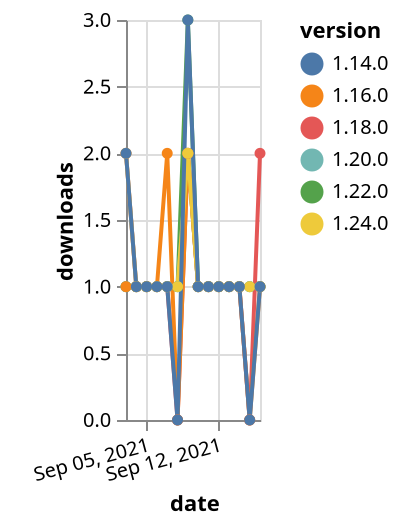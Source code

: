 {"$schema": "https://vega.github.io/schema/vega-lite/v5.json", "description": "A simple bar chart with embedded data.", "data": {"values": [{"date": "2021-09-03", "total": 188, "delta": 2, "version": "1.18.0"}, {"date": "2021-09-04", "total": 189, "delta": 1, "version": "1.18.0"}, {"date": "2021-09-05", "total": 190, "delta": 1, "version": "1.18.0"}, {"date": "2021-09-06", "total": 191, "delta": 1, "version": "1.18.0"}, {"date": "2021-09-07", "total": 192, "delta": 1, "version": "1.18.0"}, {"date": "2021-09-08", "total": 192, "delta": 0, "version": "1.18.0"}, {"date": "2021-09-09", "total": 194, "delta": 2, "version": "1.18.0"}, {"date": "2021-09-10", "total": 195, "delta": 1, "version": "1.18.0"}, {"date": "2021-09-11", "total": 196, "delta": 1, "version": "1.18.0"}, {"date": "2021-09-12", "total": 197, "delta": 1, "version": "1.18.0"}, {"date": "2021-09-13", "total": 198, "delta": 1, "version": "1.18.0"}, {"date": "2021-09-14", "total": 199, "delta": 1, "version": "1.18.0"}, {"date": "2021-09-15", "total": 199, "delta": 0, "version": "1.18.0"}, {"date": "2021-09-16", "total": 201, "delta": 2, "version": "1.18.0"}, {"date": "2021-09-03", "total": 181, "delta": 1, "version": "1.22.0"}, {"date": "2021-09-04", "total": 182, "delta": 1, "version": "1.22.0"}, {"date": "2021-09-05", "total": 183, "delta": 1, "version": "1.22.0"}, {"date": "2021-09-06", "total": 184, "delta": 1, "version": "1.22.0"}, {"date": "2021-09-07", "total": 185, "delta": 1, "version": "1.22.0"}, {"date": "2021-09-08", "total": 186, "delta": 1, "version": "1.22.0"}, {"date": "2021-09-09", "total": 189, "delta": 3, "version": "1.22.0"}, {"date": "2021-09-10", "total": 190, "delta": 1, "version": "1.22.0"}, {"date": "2021-09-11", "total": 191, "delta": 1, "version": "1.22.0"}, {"date": "2021-09-12", "total": 192, "delta": 1, "version": "1.22.0"}, {"date": "2021-09-13", "total": 193, "delta": 1, "version": "1.22.0"}, {"date": "2021-09-14", "total": 194, "delta": 1, "version": "1.22.0"}, {"date": "2021-09-15", "total": 195, "delta": 1, "version": "1.22.0"}, {"date": "2021-09-16", "total": 196, "delta": 1, "version": "1.22.0"}, {"date": "2021-09-03", "total": 161, "delta": 1, "version": "1.20.0"}, {"date": "2021-09-04", "total": 162, "delta": 1, "version": "1.20.0"}, {"date": "2021-09-05", "total": 163, "delta": 1, "version": "1.20.0"}, {"date": "2021-09-06", "total": 164, "delta": 1, "version": "1.20.0"}, {"date": "2021-09-07", "total": 165, "delta": 1, "version": "1.20.0"}, {"date": "2021-09-08", "total": 166, "delta": 1, "version": "1.20.0"}, {"date": "2021-09-09", "total": 168, "delta": 2, "version": "1.20.0"}, {"date": "2021-09-10", "total": 169, "delta": 1, "version": "1.20.0"}, {"date": "2021-09-11", "total": 170, "delta": 1, "version": "1.20.0"}, {"date": "2021-09-12", "total": 171, "delta": 1, "version": "1.20.0"}, {"date": "2021-09-13", "total": 172, "delta": 1, "version": "1.20.0"}, {"date": "2021-09-14", "total": 173, "delta": 1, "version": "1.20.0"}, {"date": "2021-09-15", "total": 174, "delta": 1, "version": "1.20.0"}, {"date": "2021-09-16", "total": 175, "delta": 1, "version": "1.20.0"}, {"date": "2021-09-03", "total": 200, "delta": 1, "version": "1.16.0"}, {"date": "2021-09-04", "total": 201, "delta": 1, "version": "1.16.0"}, {"date": "2021-09-05", "total": 202, "delta": 1, "version": "1.16.0"}, {"date": "2021-09-06", "total": 203, "delta": 1, "version": "1.16.0"}, {"date": "2021-09-07", "total": 205, "delta": 2, "version": "1.16.0"}, {"date": "2021-09-08", "total": 205, "delta": 0, "version": "1.16.0"}, {"date": "2021-09-09", "total": 207, "delta": 2, "version": "1.16.0"}, {"date": "2021-09-10", "total": 208, "delta": 1, "version": "1.16.0"}, {"date": "2021-09-11", "total": 209, "delta": 1, "version": "1.16.0"}, {"date": "2021-09-12", "total": 210, "delta": 1, "version": "1.16.0"}, {"date": "2021-09-13", "total": 211, "delta": 1, "version": "1.16.0"}, {"date": "2021-09-14", "total": 212, "delta": 1, "version": "1.16.0"}, {"date": "2021-09-15", "total": 212, "delta": 0, "version": "1.16.0"}, {"date": "2021-09-16", "total": 213, "delta": 1, "version": "1.16.0"}, {"date": "2021-09-03", "total": 122, "delta": 2, "version": "1.24.0"}, {"date": "2021-09-04", "total": 123, "delta": 1, "version": "1.24.0"}, {"date": "2021-09-05", "total": 124, "delta": 1, "version": "1.24.0"}, {"date": "2021-09-06", "total": 125, "delta": 1, "version": "1.24.0"}, {"date": "2021-09-07", "total": 126, "delta": 1, "version": "1.24.0"}, {"date": "2021-09-08", "total": 127, "delta": 1, "version": "1.24.0"}, {"date": "2021-09-09", "total": 129, "delta": 2, "version": "1.24.0"}, {"date": "2021-09-10", "total": 130, "delta": 1, "version": "1.24.0"}, {"date": "2021-09-11", "total": 131, "delta": 1, "version": "1.24.0"}, {"date": "2021-09-12", "total": 132, "delta": 1, "version": "1.24.0"}, {"date": "2021-09-13", "total": 133, "delta": 1, "version": "1.24.0"}, {"date": "2021-09-14", "total": 134, "delta": 1, "version": "1.24.0"}, {"date": "2021-09-15", "total": 135, "delta": 1, "version": "1.24.0"}, {"date": "2021-09-16", "total": 136, "delta": 1, "version": "1.24.0"}, {"date": "2021-09-03", "total": 393, "delta": 2, "version": "1.14.0"}, {"date": "2021-09-04", "total": 394, "delta": 1, "version": "1.14.0"}, {"date": "2021-09-05", "total": 395, "delta": 1, "version": "1.14.0"}, {"date": "2021-09-06", "total": 396, "delta": 1, "version": "1.14.0"}, {"date": "2021-09-07", "total": 397, "delta": 1, "version": "1.14.0"}, {"date": "2021-09-08", "total": 397, "delta": 0, "version": "1.14.0"}, {"date": "2021-09-09", "total": 400, "delta": 3, "version": "1.14.0"}, {"date": "2021-09-10", "total": 401, "delta": 1, "version": "1.14.0"}, {"date": "2021-09-11", "total": 402, "delta": 1, "version": "1.14.0"}, {"date": "2021-09-12", "total": 403, "delta": 1, "version": "1.14.0"}, {"date": "2021-09-13", "total": 404, "delta": 1, "version": "1.14.0"}, {"date": "2021-09-14", "total": 405, "delta": 1, "version": "1.14.0"}, {"date": "2021-09-15", "total": 405, "delta": 0, "version": "1.14.0"}, {"date": "2021-09-16", "total": 406, "delta": 1, "version": "1.14.0"}]}, "width": "container", "mark": {"type": "line", "point": {"filled": true}}, "encoding": {"x": {"field": "date", "type": "temporal", "timeUnit": "yearmonthdate", "title": "date", "axis": {"labelAngle": -15}}, "y": {"field": "delta", "type": "quantitative", "title": "downloads"}, "color": {"field": "version", "type": "nominal"}, "tooltip": {"field": "delta"}}}